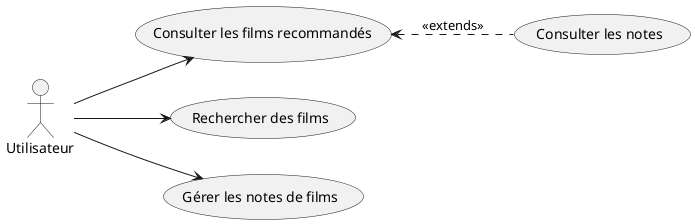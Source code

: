 @startuml
left to right direction
actor Utilisateur as User

usecase "Consulter les films recommandés" as consultMovies
usecase "Consulter les notes" as consultRatings
usecase "Rechercher des films" as searchMovies
usecase "Gérer les notes de films" as manageMovies

User --> consultMovies
User --> manageMovies
User --> searchMovies

consultMovies <.. consultRatings : <<extends>>

@enduml
